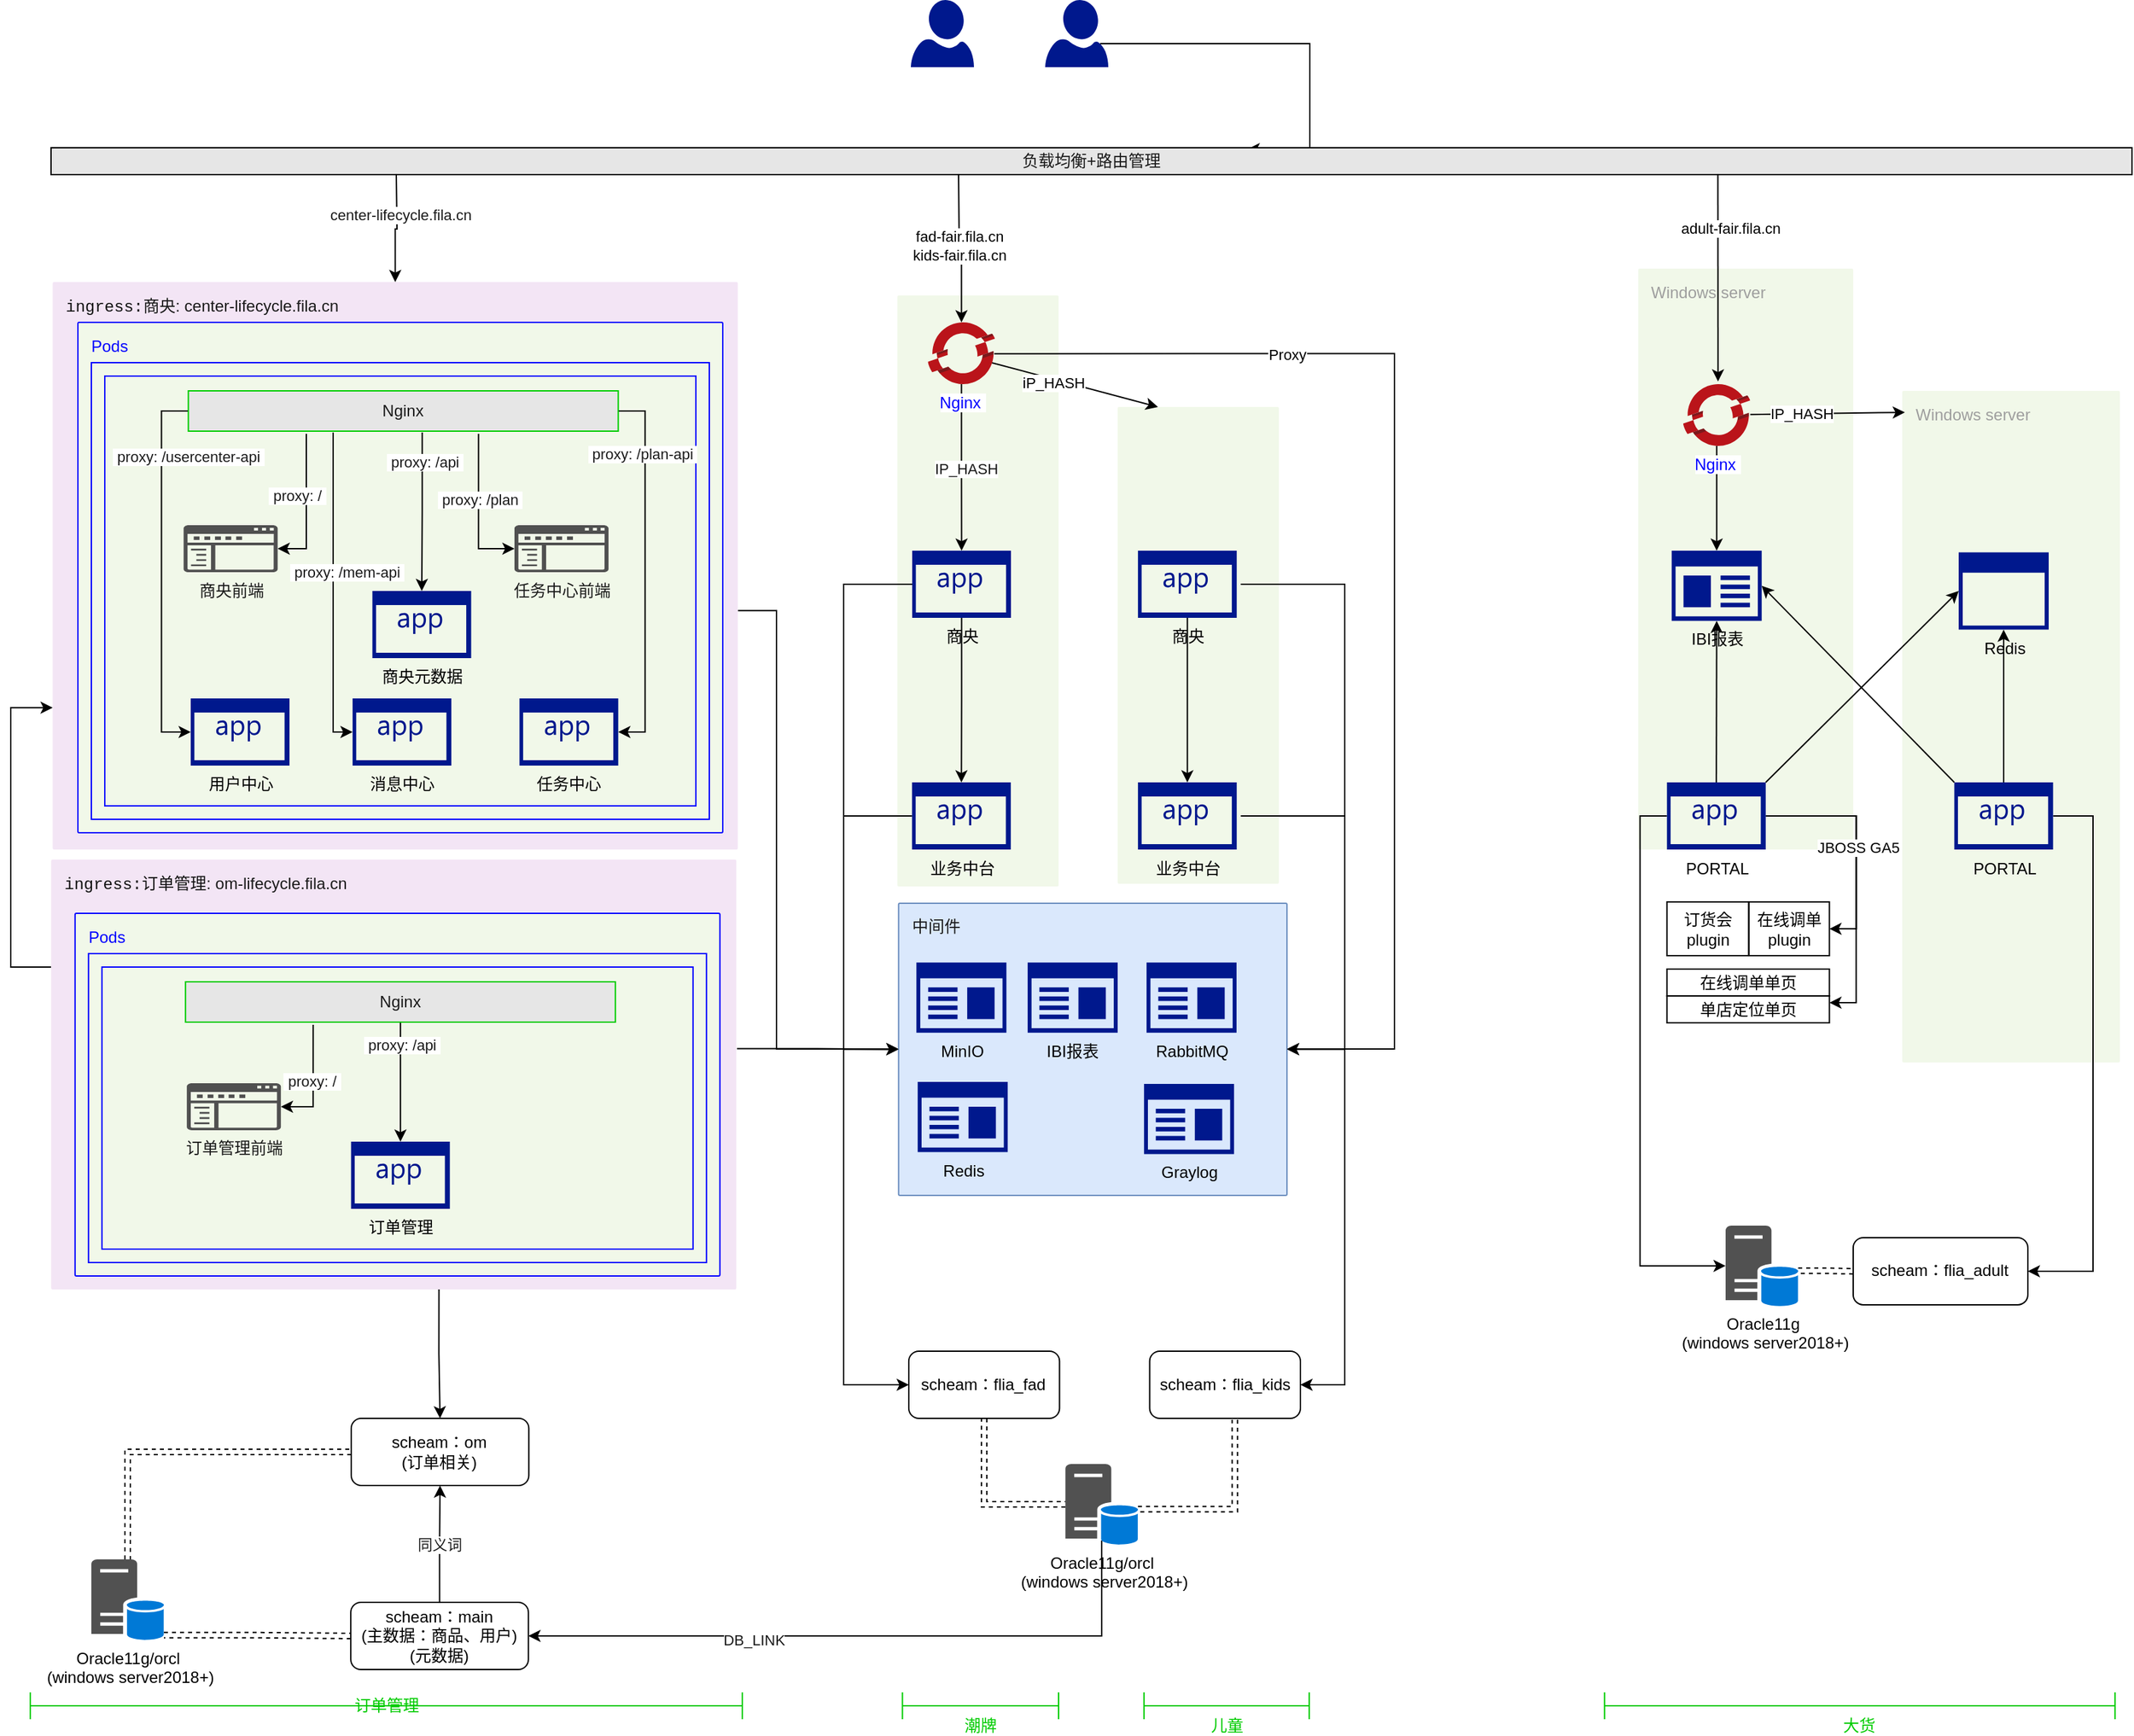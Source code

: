 <mxfile version="15.1.1" type="github">
  <diagram id="Ht1M8jgEwFfnCIfOTk4-" name="Page-1">
    <mxGraphModel dx="1957" dy="445" grid="1" gridSize="10" guides="1" tooltips="1" connect="1" arrows="1" fold="1" page="1" pageScale="1" pageWidth="1169" pageHeight="827" math="0" shadow="0">
      <root>
        <mxCell id="0" />
        <mxCell id="1" parent="0" />
        <mxCell id="BOxT3LTor6TBMMufEwT3-304" value="Windows server" style="sketch=0;points=[[0,0,0],[0.25,0,0],[0.5,0,0],[0.75,0,0],[1,0,0],[1,0.25,0],[1,0.5,0],[1,0.75,0],[1,1,0],[0.75,1,0],[0.5,1,0],[0.25,1,0],[0,1,0],[0,0.75,0],[0,0.5,0],[0,0.25,0]];rounded=1;absoluteArcSize=1;arcSize=2;html=1;strokeColor=none;gradientColor=none;shadow=0;dashed=0;fontSize=12;fontColor=#9E9E9E;align=left;verticalAlign=top;spacing=10;spacingTop=-4;fillColor=#F1F8E9;" vertex="1" parent="1">
          <mxGeometry x="998" y="311" width="162" height="500" as="geometry" />
        </mxCell>
        <mxCell id="BOxT3LTor6TBMMufEwT3-303" value="Windows server" style="sketch=0;points=[[0,0,0],[0.25,0,0],[0.5,0,0],[0.75,0,0],[1,0,0],[1,0.25,0],[1,0.5,0],[1,0.75,0],[1,1,0],[0.75,1,0],[0.5,1,0],[0.25,1,0],[0,1,0],[0,0.75,0],[0,0.5,0],[0,0.25,0]];rounded=1;absoluteArcSize=1;arcSize=2;html=1;strokeColor=none;gradientColor=none;shadow=0;dashed=0;fontSize=12;fontColor=#9E9E9E;align=left;verticalAlign=top;spacing=10;spacingTop=-4;fillColor=#F1F8E9;" vertex="1" parent="1">
          <mxGeometry x="801.48" y="220" width="160" height="432.52" as="geometry" />
        </mxCell>
        <mxCell id="BOxT3LTor6TBMMufEwT3-302" value="" style="sketch=0;points=[[0,0,0],[0.25,0,0],[0.5,0,0],[0.75,0,0],[1,0,0],[1,0.25,0],[1,0.5,0],[1,0.75,0],[1,1,0],[0.75,1,0],[0.5,1,0],[0.25,1,0],[0,1,0],[0,0.75,0],[0,0.5,0],[0,0.25,0]];rounded=1;absoluteArcSize=1;arcSize=2;html=1;strokeColor=none;gradientColor=none;shadow=0;dashed=0;fontSize=12;fontColor=#9E9E9E;align=left;verticalAlign=top;spacing=10;spacingTop=-4;fillColor=#F1F8E9;" vertex="1" parent="1">
          <mxGeometry x="413.96" y="323" width="120" height="355" as="geometry" />
        </mxCell>
        <mxCell id="BOxT3LTor6TBMMufEwT3-301" value="" style="sketch=0;points=[[0,0,0],[0.25,0,0],[0.5,0,0],[0.75,0,0],[1,0,0],[1,0.25,0],[1,0.5,0],[1,0.75,0],[1,1,0],[0.75,1,0],[0.5,1,0],[0.25,1,0],[0,1,0],[0,0.75,0],[0,0.5,0],[0,0.25,0]];rounded=1;absoluteArcSize=1;arcSize=2;html=1;strokeColor=none;gradientColor=none;shadow=0;dashed=0;fontSize=12;fontColor=#9E9E9E;align=left;verticalAlign=top;spacing=10;spacingTop=-4;fillColor=#F1F8E9;" vertex="1" parent="1">
          <mxGeometry x="250" y="240" width="120" height="440" as="geometry" />
        </mxCell>
        <mxCell id="BOxT3LTor6TBMMufEwT3-216" style="edgeStyle=orthogonalEdgeStyle;rounded=0;orthogonalLoop=1;jettySize=auto;html=1;exitX=1;exitY=0.579;exitDx=0;exitDy=0;exitPerimeter=0;fontColor=#1A1A1A;" edge="1" parent="1" source="BOxT3LTor6TBMMufEwT3-173" target="BOxT3LTor6TBMMufEwT3-141">
          <mxGeometry relative="1" as="geometry">
            <Array as="points">
              <mxPoint x="160" y="475" />
              <mxPoint x="160" y="801" />
            </Array>
          </mxGeometry>
        </mxCell>
        <mxCell id="BOxT3LTor6TBMMufEwT3-173" value="&lt;span style=&quot;background-color: inherit ; font-family: &amp;#34;menlo&amp;#34; , &amp;#34;monaco&amp;#34; , &amp;#34;consolas&amp;#34; , &amp;#34;andale mono&amp;#34; , &amp;#34;lucida console&amp;#34; , &amp;#34;courier new&amp;#34; , monospace ; font-size: inherit ; color: rgb(18 , 18 , 18)&quot;&gt;ingress:&lt;/span&gt;&lt;font color=&quot;#1a1a1a&quot;&gt;商央: center-lifecycle.fila.cn&lt;/font&gt;" style="sketch=0;points=[[0,0,0],[0.25,0,0],[0.5,0,0],[0.75,0,0],[1,0,0],[1,0.25,0],[1,0.5,0],[1,0.75,0],[1,1,0],[0.75,1,0],[0.5,1,0],[0.25,1,0],[0,1,0],[0,0.75,0],[0,0.5,0],[0,0.25,0]];rounded=1;absoluteArcSize=1;arcSize=2;html=1;strokeColor=none;gradientColor=none;shadow=0;dashed=0;fontSize=12;fontColor=#9E9E9E;align=left;verticalAlign=top;spacing=10;spacingTop=-4;fillColor=#F3E5F5;" vertex="1" parent="1">
          <mxGeometry x="-378.79" y="230" width="510" height="422.52" as="geometry" />
        </mxCell>
        <mxCell id="BOxT3LTor6TBMMufEwT3-211" value="&lt;font color=&quot;#0000ff&quot;&gt;Pods&lt;/font&gt;" style="sketch=0;points=[[0,0,0],[0.25,0,0],[0.5,0,0],[0.75,0,0],[1,0,0],[1,0.25,0],[1,0.5,0],[1,0.75,0],[1,1,0],[0.75,1,0],[0.5,1,0],[0.25,1,0],[0,1,0],[0,0.75,0],[0,0.5,0],[0,0.25,0]];rounded=1;absoluteArcSize=1;arcSize=2;html=1;gradientColor=none;shadow=0;dashed=0;fontSize=12;fontColor=#9E9E9E;align=left;verticalAlign=top;spacing=10;spacingTop=-4;fillColor=#F1F8E9;strokeColor=#0000FF;" vertex="1" parent="1">
          <mxGeometry x="-360" y="260" width="480" height="380" as="geometry" />
        </mxCell>
        <mxCell id="BOxT3LTor6TBMMufEwT3-214" value="" style="rounded=0;whiteSpace=wrap;html=1;fontColor=#1A1A1A;align=center;verticalAlign=middle;fillColor=none;strokeColor=#0000FF;" vertex="1" parent="1">
          <mxGeometry x="-350" y="290" width="460" height="340" as="geometry" />
        </mxCell>
        <mxCell id="BOxT3LTor6TBMMufEwT3-215" value="" style="rounded=0;whiteSpace=wrap;html=1;fontColor=#1A1A1A;align=center;verticalAlign=middle;fillColor=none;strokeColor=#0000FF;" vertex="1" parent="1">
          <mxGeometry x="-340" y="300" width="440" height="320" as="geometry" />
        </mxCell>
        <mxCell id="BOxT3LTor6TBMMufEwT3-141" value="&lt;font color=&quot;#1a1a1a&quot;&gt;中间件&lt;/font&gt;" style="sketch=0;points=[[0,0,0],[0.25,0,0],[0.5,0,0],[0.75,0,0],[1,0,0],[1,0.25,0],[1,0.5,0],[1,0.75,0],[1,1,0],[0.75,1,0],[0.5,1,0],[0.25,1,0],[0,1,0],[0,0.75,0],[0,0.5,0],[0,0.25,0]];rounded=1;absoluteArcSize=1;arcSize=2;html=1;strokeColor=#6c8ebf;shadow=0;dashed=0;fontSize=12;align=left;verticalAlign=top;spacing=10;spacingTop=-4;fillColor=#dae8fc;" vertex="1" parent="1">
          <mxGeometry x="250.88" y="692.48" width="289.12" height="217.52" as="geometry" />
        </mxCell>
        <mxCell id="BOxT3LTor6TBMMufEwT3-1" value="" style="sketch=0;aspect=fixed;pointerEvents=1;shadow=0;dashed=0;html=1;strokeColor=none;labelPosition=center;verticalLabelPosition=bottom;verticalAlign=top;align=center;fillColor=#00188D;shape=mxgraph.azure.user" vertex="1" parent="1">
          <mxGeometry x="260" y="20" width="47" height="50" as="geometry" />
        </mxCell>
        <mxCell id="BOxT3LTor6TBMMufEwT3-83" style="edgeStyle=orthogonalEdgeStyle;rounded=0;orthogonalLoop=1;jettySize=auto;html=1;entryX=0.575;entryY=0.05;entryDx=0;entryDy=0;entryPerimeter=0;exitX=0.87;exitY=0.65;exitDx=0;exitDy=0;exitPerimeter=0;" edge="1" parent="1" source="BOxT3LTor6TBMMufEwT3-2" target="BOxT3LTor6TBMMufEwT3-23">
          <mxGeometry relative="1" as="geometry">
            <mxPoint x="559.695" y="115.005" as="targetPoint" />
            <Array as="points">
              <mxPoint x="557" y="53" />
            </Array>
          </mxGeometry>
        </mxCell>
        <mxCell id="BOxT3LTor6TBMMufEwT3-2" value="" style="sketch=0;aspect=fixed;pointerEvents=1;shadow=0;dashed=0;html=1;strokeColor=none;labelPosition=center;verticalLabelPosition=bottom;verticalAlign=top;align=center;fillColor=#00188D;shape=mxgraph.azure.user" vertex="1" parent="1">
          <mxGeometry x="360" y="20" width="47" height="50" as="geometry" />
        </mxCell>
        <mxCell id="BOxT3LTor6TBMMufEwT3-16" value="fad-fair.fila.cn&lt;br&gt;kids-fair.fila.cn" style="edgeStyle=orthogonalEdgeStyle;rounded=0;orthogonalLoop=1;jettySize=auto;html=1;" edge="1" parent="1" target="BOxT3LTor6TBMMufEwT3-12">
          <mxGeometry relative="1" as="geometry">
            <mxPoint x="295.5" y="145" as="sourcePoint" />
          </mxGeometry>
        </mxCell>
        <mxCell id="BOxT3LTor6TBMMufEwT3-33" style="edgeStyle=none;rounded=0;orthogonalLoop=1;jettySize=auto;html=1;entryX=0.25;entryY=0;entryDx=0;entryDy=0;entryPerimeter=0;" edge="1" parent="1" target="BOxT3LTor6TBMMufEwT3-302">
          <mxGeometry relative="1" as="geometry">
            <mxPoint x="320" y="290" as="sourcePoint" />
            <mxPoint x="450.032" y="330.6" as="targetPoint" />
          </mxGeometry>
        </mxCell>
        <mxCell id="BOxT3LTor6TBMMufEwT3-155" value="iP_HASH" style="edgeLabel;html=1;align=center;verticalAlign=middle;resizable=0;points=[];" vertex="1" connectable="0" parent="BOxT3LTor6TBMMufEwT3-33">
          <mxGeometry x="-0.251" y="-2" relative="1" as="geometry">
            <mxPoint as="offset" />
          </mxGeometry>
        </mxCell>
        <mxCell id="BOxT3LTor6TBMMufEwT3-140" style="edgeStyle=orthogonalEdgeStyle;rounded=0;orthogonalLoop=1;jettySize=auto;html=1;exitX=0.99;exitY=0.507;exitDx=0;exitDy=0;exitPerimeter=0;" edge="1" parent="1" source="BOxT3LTor6TBMMufEwT3-12">
          <mxGeometry relative="1" as="geometry">
            <mxPoint x="320.5" y="234" as="sourcePoint" />
            <mxPoint x="540" y="801" as="targetPoint" />
            <Array as="points">
              <mxPoint x="620" y="283" />
              <mxPoint x="620" y="801" />
            </Array>
          </mxGeometry>
        </mxCell>
        <mxCell id="BOxT3LTor6TBMMufEwT3-154" value="Proxy" style="edgeLabel;html=1;align=center;verticalAlign=middle;resizable=0;points=[];" vertex="1" connectable="0" parent="BOxT3LTor6TBMMufEwT3-140">
          <mxGeometry x="-0.517" relative="1" as="geometry">
            <mxPoint x="1" as="offset" />
          </mxGeometry>
        </mxCell>
        <mxCell id="BOxT3LTor6TBMMufEwT3-307" style="edgeStyle=orthogonalEdgeStyle;rounded=0;orthogonalLoop=1;jettySize=auto;html=1;entryX=0.5;entryY=0;entryDx=0;entryDy=0;entryPerimeter=0;fontColor=#1A1A1A;" edge="1" parent="1" source="BOxT3LTor6TBMMufEwT3-12" target="BOxT3LTor6TBMMufEwT3-47">
          <mxGeometry relative="1" as="geometry" />
        </mxCell>
        <mxCell id="BOxT3LTor6TBMMufEwT3-308" value="IP_HASH" style="edgeLabel;html=1;align=center;verticalAlign=middle;resizable=0;points=[];fontColor=#1A1A1A;" vertex="1" connectable="0" parent="BOxT3LTor6TBMMufEwT3-307">
          <mxGeometry x="0.007" y="3" relative="1" as="geometry">
            <mxPoint as="offset" />
          </mxGeometry>
        </mxCell>
        <mxCell id="BOxT3LTor6TBMMufEwT3-12" value="&lt;font color=&quot;#0000ff&quot;&gt;Nginx&amp;nbsp;&lt;/font&gt;" style="sketch=0;aspect=fixed;html=1;points=[];align=center;image;fontSize=12;image=img/lib/mscae/OpenShift.svg;fillColor=#F31339;" vertex="1" parent="1">
          <mxGeometry x="272.65" y="260" width="50" height="46" as="geometry" />
        </mxCell>
        <mxCell id="BOxT3LTor6TBMMufEwT3-37" style="edgeStyle=none;rounded=0;orthogonalLoop=1;jettySize=auto;html=1;entryX=0.012;entryY=0.032;entryDx=0;entryDy=0;entryPerimeter=0;" edge="1" parent="1" source="BOxT3LTor6TBMMufEwT3-14" target="BOxT3LTor6TBMMufEwT3-304">
          <mxGeometry relative="1" as="geometry">
            <mxPoint x="1072.952" y="320.6" as="targetPoint" />
          </mxGeometry>
        </mxCell>
        <mxCell id="BOxT3LTor6TBMMufEwT3-135" value="IP_HASH" style="edgeLabel;html=1;align=center;verticalAlign=middle;resizable=0;points=[];" vertex="1" connectable="0" parent="BOxT3LTor6TBMMufEwT3-37">
          <mxGeometry x="-0.349" relative="1" as="geometry">
            <mxPoint as="offset" />
          </mxGeometry>
        </mxCell>
        <mxCell id="BOxT3LTor6TBMMufEwT3-309" style="edgeStyle=orthogonalEdgeStyle;rounded=0;orthogonalLoop=1;jettySize=auto;html=1;entryX=0.5;entryY=0;entryDx=0;entryDy=0;entryPerimeter=0;fontColor=#1A1A1A;" edge="1" parent="1" source="BOxT3LTor6TBMMufEwT3-14" target="BOxT3LTor6TBMMufEwT3-95">
          <mxGeometry relative="1" as="geometry" />
        </mxCell>
        <mxCell id="BOxT3LTor6TBMMufEwT3-14" value="&lt;font color=&quot;#0000ff&quot;&gt;Nginx&amp;nbsp;&lt;/font&gt;" style="sketch=0;aspect=fixed;html=1;points=[];align=center;image;fontSize=12;image=img/lib/mscae/OpenShift.svg;fillColor=#F31339;" vertex="1" parent="1">
          <mxGeometry x="834.86" y="306" width="50" height="46" as="geometry" />
        </mxCell>
        <mxCell id="BOxT3LTor6TBMMufEwT3-21" value="adult-fair.fila.cn" style="endArrow=classic;html=1;entryX=0.52;entryY=-0.043;entryDx=0;entryDy=0;entryPerimeter=0;exitX=0.801;exitY=1;exitDx=0;exitDy=0;exitPerimeter=0;" edge="1" parent="1" source="BOxT3LTor6TBMMufEwT3-23" target="BOxT3LTor6TBMMufEwT3-14">
          <mxGeometry x="-0.48" y="9" width="50" height="50" relative="1" as="geometry">
            <mxPoint x="849.022" y="148.99" as="sourcePoint" />
            <mxPoint x="720" y="150" as="targetPoint" />
            <mxPoint as="offset" />
          </mxGeometry>
        </mxCell>
        <mxCell id="BOxT3LTor6TBMMufEwT3-209" style="edgeStyle=orthogonalEdgeStyle;rounded=0;orthogonalLoop=1;jettySize=auto;html=1;entryX=0.5;entryY=0;entryDx=0;entryDy=0;entryPerimeter=0;fontColor=#1A1A1A;" edge="1" parent="1" target="BOxT3LTor6TBMMufEwT3-173">
          <mxGeometry relative="1" as="geometry">
            <mxPoint x="-123" y="150" as="sourcePoint" />
          </mxGeometry>
        </mxCell>
        <mxCell id="BOxT3LTor6TBMMufEwT3-210" value="center-lifecycle.fila.cn" style="edgeLabel;html=1;align=center;verticalAlign=middle;resizable=0;points=[];fontColor=#1A1A1A;" vertex="1" connectable="0" parent="BOxT3LTor6TBMMufEwT3-209">
          <mxGeometry x="-0.27" y="2" relative="1" as="geometry">
            <mxPoint as="offset" />
          </mxGeometry>
        </mxCell>
        <mxCell id="BOxT3LTor6TBMMufEwT3-23" value="负载均衡+路由管理" style="rounded=0;whiteSpace=wrap;html=1;align=center;fontColor=#1A1A1A;fillColor=#E6E6E6;" vertex="1" parent="1">
          <mxGeometry x="-380" y="130" width="1549" height="20" as="geometry" />
        </mxCell>
        <mxCell id="BOxT3LTor6TBMMufEwT3-120" style="edgeStyle=orthogonalEdgeStyle;rounded=0;orthogonalLoop=1;jettySize=auto;html=1;exitX=0;exitY=0.5;exitDx=0;exitDy=0;exitPerimeter=0;shape=link;dashed=1;entryX=0.5;entryY=1;entryDx=0;entryDy=0;" edge="1" parent="1" source="BOxT3LTor6TBMMufEwT3-40" target="BOxT3LTor6TBMMufEwT3-121">
          <mxGeometry relative="1" as="geometry">
            <mxPoint x="294.48" y="1116" as="targetPoint" />
          </mxGeometry>
        </mxCell>
        <mxCell id="BOxT3LTor6TBMMufEwT3-138" style="edgeStyle=orthogonalEdgeStyle;rounded=0;orthogonalLoop=1;jettySize=auto;html=1;exitX=1;exitY=0.56;exitDx=0;exitDy=0;exitPerimeter=0;entryX=0.565;entryY=1.02;entryDx=0;entryDy=0;entryPerimeter=0;shape=link;dashed=1;" edge="1" parent="1" source="BOxT3LTor6TBMMufEwT3-40" target="BOxT3LTor6TBMMufEwT3-137">
          <mxGeometry relative="1" as="geometry" />
        </mxCell>
        <mxCell id="BOxT3LTor6TBMMufEwT3-166" style="edgeStyle=orthogonalEdgeStyle;rounded=0;orthogonalLoop=1;jettySize=auto;html=1;exitX=0.5;exitY=0.95;exitDx=0;exitDy=0;exitPerimeter=0;entryX=1;entryY=0.5;entryDx=0;entryDy=0;fontColor=#1A1A1A;" edge="1" parent="1" source="BOxT3LTor6TBMMufEwT3-40" target="BOxT3LTor6TBMMufEwT3-162">
          <mxGeometry relative="1" as="geometry">
            <Array as="points">
              <mxPoint x="402" y="1238" />
            </Array>
          </mxGeometry>
        </mxCell>
        <mxCell id="BOxT3LTor6TBMMufEwT3-167" value="DB_LINK" style="edgeLabel;html=1;align=center;verticalAlign=middle;resizable=0;points=[];fontColor=#1A1A1A;" vertex="1" connectable="0" parent="BOxT3LTor6TBMMufEwT3-166">
          <mxGeometry x="0.328" y="2" relative="1" as="geometry">
            <mxPoint y="1" as="offset" />
          </mxGeometry>
        </mxCell>
        <mxCell id="BOxT3LTor6TBMMufEwT3-40" value="Oracle11g/orcl&lt;br&gt;&amp;nbsp;(windows server2018+)" style="sketch=0;pointerEvents=1;shadow=0;dashed=0;html=1;strokeColor=none;labelPosition=center;verticalLabelPosition=bottom;verticalAlign=top;align=center;fillColor=#515151;shape=mxgraph.mscae.system_center.primary_site;" vertex="1" parent="1">
          <mxGeometry x="375.08" y="1110" width="54" height="60" as="geometry" />
        </mxCell>
        <mxCell id="BOxT3LTor6TBMMufEwT3-148" style="edgeStyle=orthogonalEdgeStyle;rounded=0;orthogonalLoop=1;jettySize=auto;html=1;exitX=0.5;exitY=1;exitDx=0;exitDy=0;exitPerimeter=0;entryX=0.5;entryY=0;entryDx=0;entryDy=0;entryPerimeter=0;" edge="1" parent="1" source="BOxT3LTor6TBMMufEwT3-47" target="BOxT3LTor6TBMMufEwT3-48">
          <mxGeometry relative="1" as="geometry" />
        </mxCell>
        <mxCell id="BOxT3LTor6TBMMufEwT3-150" style="edgeStyle=orthogonalEdgeStyle;rounded=0;orthogonalLoop=1;jettySize=auto;html=1;exitX=0;exitY=0.5;exitDx=0;exitDy=0;exitPerimeter=0;entryX=0;entryY=0.5;entryDx=0;entryDy=0;" edge="1" parent="1" source="BOxT3LTor6TBMMufEwT3-47" target="BOxT3LTor6TBMMufEwT3-121">
          <mxGeometry relative="1" as="geometry">
            <Array as="points">
              <mxPoint x="210" y="455" />
              <mxPoint x="210" y="1051" />
            </Array>
          </mxGeometry>
        </mxCell>
        <mxCell id="BOxT3LTor6TBMMufEwT3-47" value="商央" style="sketch=0;aspect=fixed;pointerEvents=1;shadow=0;dashed=0;html=1;strokeColor=none;labelPosition=center;verticalLabelPosition=bottom;verticalAlign=top;align=center;fillColor=#00188D;shape=mxgraph.mscae.enterprise.application" vertex="1" parent="1">
          <mxGeometry x="261.03" y="430" width="73.52" height="50" as="geometry" />
        </mxCell>
        <mxCell id="BOxT3LTor6TBMMufEwT3-171" style="edgeStyle=orthogonalEdgeStyle;rounded=0;orthogonalLoop=1;jettySize=auto;html=1;exitX=0;exitY=0.5;exitDx=0;exitDy=0;exitPerimeter=0;entryX=0;entryY=0.5;entryDx=0;entryDy=0;entryPerimeter=0;fontColor=#1A1A1A;" edge="1" parent="1" source="BOxT3LTor6TBMMufEwT3-48" target="BOxT3LTor6TBMMufEwT3-141">
          <mxGeometry relative="1" as="geometry">
            <Array as="points">
              <mxPoint x="210" y="628" />
              <mxPoint x="210" y="801" />
            </Array>
          </mxGeometry>
        </mxCell>
        <mxCell id="BOxT3LTor6TBMMufEwT3-48" value="业务中台" style="sketch=0;aspect=fixed;pointerEvents=1;shadow=0;dashed=0;html=1;strokeColor=none;labelPosition=center;verticalLabelPosition=bottom;verticalAlign=top;align=center;fillColor=#00188D;shape=mxgraph.mscae.enterprise.application" vertex="1" parent="1">
          <mxGeometry x="260.89" y="602.52" width="73.52" height="50" as="geometry" />
        </mxCell>
        <mxCell id="BOxT3LTor6TBMMufEwT3-149" style="edgeStyle=orthogonalEdgeStyle;rounded=0;orthogonalLoop=1;jettySize=auto;html=1;exitX=0.5;exitY=1;exitDx=0;exitDy=0;exitPerimeter=0;entryX=0.5;entryY=0;entryDx=0;entryDy=0;entryPerimeter=0;" edge="1" parent="1" source="BOxT3LTor6TBMMufEwT3-50" target="BOxT3LTor6TBMMufEwT3-51">
          <mxGeometry relative="1" as="geometry" />
        </mxCell>
        <mxCell id="BOxT3LTor6TBMMufEwT3-151" style="edgeStyle=orthogonalEdgeStyle;rounded=0;orthogonalLoop=1;jettySize=auto;html=1;exitX=1;exitY=0.5;exitDx=0;exitDy=0;exitPerimeter=0;entryX=1;entryY=0.5;entryDx=0;entryDy=0;" edge="1" parent="1" target="BOxT3LTor6TBMMufEwT3-137">
          <mxGeometry relative="1" as="geometry">
            <mxPoint x="505.6" y="455" as="sourcePoint" />
            <mxPoint x="541.64" y="967.48" as="targetPoint" />
            <Array as="points">
              <mxPoint x="583" y="455" />
              <mxPoint x="583" y="1051" />
            </Array>
          </mxGeometry>
        </mxCell>
        <mxCell id="BOxT3LTor6TBMMufEwT3-50" value="商央" style="sketch=0;aspect=fixed;pointerEvents=1;shadow=0;dashed=0;html=1;strokeColor=none;labelPosition=center;verticalLabelPosition=bottom;verticalAlign=top;align=center;fillColor=#00188D;shape=mxgraph.mscae.enterprise.application" vertex="1" parent="1">
          <mxGeometry x="429.08" y="430" width="73.52" height="50" as="geometry" />
        </mxCell>
        <mxCell id="BOxT3LTor6TBMMufEwT3-172" style="edgeStyle=orthogonalEdgeStyle;rounded=0;orthogonalLoop=1;jettySize=auto;html=1;exitX=1;exitY=0.5;exitDx=0;exitDy=0;exitPerimeter=0;fontColor=#1A1A1A;entryX=1;entryY=0.5;entryDx=0;entryDy=0;entryPerimeter=0;" edge="1" parent="1" target="BOxT3LTor6TBMMufEwT3-141">
          <mxGeometry relative="1" as="geometry">
            <mxPoint x="505.6" y="627.52" as="sourcePoint" />
            <mxPoint x="560" y="810" as="targetPoint" />
            <Array as="points">
              <mxPoint x="583" y="628" />
              <mxPoint x="583" y="801" />
            </Array>
          </mxGeometry>
        </mxCell>
        <mxCell id="BOxT3LTor6TBMMufEwT3-51" value="业务中台" style="sketch=0;aspect=fixed;pointerEvents=1;shadow=0;dashed=0;html=1;strokeColor=none;labelPosition=center;verticalLabelPosition=bottom;verticalAlign=top;align=center;fillColor=#00188D;shape=mxgraph.mscae.enterprise.application" vertex="1" parent="1">
          <mxGeometry x="429.08" y="602.52" width="73.52" height="50" as="geometry" />
        </mxCell>
        <mxCell id="BOxT3LTor6TBMMufEwT3-55" value="&lt;font color=&quot;#00cc00&quot;&gt;&lt;br&gt;&lt;br&gt;大货&lt;/font&gt;" style="shape=crossbar;whiteSpace=wrap;html=1;rounded=1;fillColor=none;strokeColor=#00CC00;" vertex="1" parent="1">
          <mxGeometry x="776.36" y="1280" width="380" height="20" as="geometry" />
        </mxCell>
        <mxCell id="BOxT3LTor6TBMMufEwT3-61" value="MinIO" style="sketch=0;aspect=fixed;pointerEvents=1;shadow=0;dashed=0;html=1;strokeColor=none;labelPosition=center;verticalLabelPosition=bottom;verticalAlign=top;align=center;fillColor=#00188D;shape=mxgraph.mscae.enterprise.app_generic;flipH=1;" vertex="1" parent="1">
          <mxGeometry x="264.15" y="736.61" width="67" height="52.26" as="geometry" />
        </mxCell>
        <mxCell id="BOxT3LTor6TBMMufEwT3-62" value="RabbitMQ" style="sketch=0;aspect=fixed;pointerEvents=1;shadow=0;dashed=0;html=1;strokeColor=none;labelPosition=center;verticalLabelPosition=bottom;verticalAlign=top;align=center;fillColor=#00188D;shape=mxgraph.mscae.enterprise.app_generic;flipH=1;" vertex="1" parent="1">
          <mxGeometry x="435.46" y="736.61" width="67" height="52.26" as="geometry" />
        </mxCell>
        <mxCell id="BOxT3LTor6TBMMufEwT3-63" value="Graylog" style="sketch=0;aspect=fixed;pointerEvents=1;shadow=0;dashed=0;html=1;strokeColor=none;labelPosition=center;verticalLabelPosition=bottom;verticalAlign=top;align=center;fillColor=#00188D;shape=mxgraph.mscae.enterprise.app_generic;flipH=1;" vertex="1" parent="1">
          <mxGeometry x="433.6" y="827" width="67" height="52.26" as="geometry" />
        </mxCell>
        <mxCell id="BOxT3LTor6TBMMufEwT3-65" value="IBI报表" style="sketch=0;aspect=fixed;pointerEvents=1;shadow=0;dashed=0;html=1;strokeColor=none;labelPosition=center;verticalLabelPosition=bottom;verticalAlign=top;align=center;fillColor=#00188D;shape=mxgraph.mscae.enterprise.app_generic;flipH=1;" vertex="1" parent="1">
          <mxGeometry x="346.96" y="736.61" width="67" height="52.26" as="geometry" />
        </mxCell>
        <mxCell id="BOxT3LTor6TBMMufEwT3-114" style="edgeStyle=orthogonalEdgeStyle;rounded=0;orthogonalLoop=1;jettySize=auto;html=1;exitX=0;exitY=0.5;exitDx=0;exitDy=0;exitPerimeter=0;entryX=0;entryY=0.5;entryDx=0;entryDy=0;entryPerimeter=0;" edge="1" parent="1" source="BOxT3LTor6TBMMufEwT3-70" target="BOxT3LTor6TBMMufEwT3-99">
          <mxGeometry relative="1" as="geometry" />
        </mxCell>
        <mxCell id="BOxT3LTor6TBMMufEwT3-124" style="edgeStyle=orthogonalEdgeStyle;rounded=0;orthogonalLoop=1;jettySize=auto;html=1;exitX=1;exitY=0.5;exitDx=0;exitDy=0;exitPerimeter=0;entryX=1;entryY=0.5;entryDx=0;entryDy=0;" edge="1" parent="1" source="BOxT3LTor6TBMMufEwT3-70" target="BOxT3LTor6TBMMufEwT3-105">
          <mxGeometry relative="1" as="geometry" />
        </mxCell>
        <mxCell id="BOxT3LTor6TBMMufEwT3-125" style="edgeStyle=orthogonalEdgeStyle;rounded=0;orthogonalLoop=1;jettySize=auto;html=1;entryX=1;entryY=0.25;entryDx=0;entryDy=0;exitX=1;exitY=0.5;exitDx=0;exitDy=0;exitPerimeter=0;" edge="1" parent="1" source="BOxT3LTor6TBMMufEwT3-70" target="BOxT3LTor6TBMMufEwT3-107">
          <mxGeometry relative="1" as="geometry" />
        </mxCell>
        <mxCell id="BOxT3LTor6TBMMufEwT3-126" value="JBOSS GA5" style="edgeLabel;html=1;align=center;verticalAlign=middle;resizable=0;points=[];" vertex="1" connectable="0" parent="BOxT3LTor6TBMMufEwT3-125">
          <mxGeometry x="-0.201" y="1" relative="1" as="geometry">
            <mxPoint as="offset" />
          </mxGeometry>
        </mxCell>
        <mxCell id="BOxT3LTor6TBMMufEwT3-130" style="edgeStyle=none;rounded=0;orthogonalLoop=1;jettySize=auto;html=1;exitX=0.5;exitY=0;exitDx=0;exitDy=0;exitPerimeter=0;entryX=0.5;entryY=1;entryDx=0;entryDy=0;entryPerimeter=0;" edge="1" parent="1" source="BOxT3LTor6TBMMufEwT3-70" target="BOxT3LTor6TBMMufEwT3-95">
          <mxGeometry relative="1" as="geometry" />
        </mxCell>
        <mxCell id="BOxT3LTor6TBMMufEwT3-133" style="edgeStyle=none;rounded=0;orthogonalLoop=1;jettySize=auto;html=1;exitX=1;exitY=0;exitDx=0;exitDy=0;exitPerimeter=0;entryX=0;entryY=0.5;entryDx=0;entryDy=0;entryPerimeter=0;" edge="1" parent="1" source="BOxT3LTor6TBMMufEwT3-70" target="BOxT3LTor6TBMMufEwT3-98">
          <mxGeometry relative="1" as="geometry" />
        </mxCell>
        <mxCell id="BOxT3LTor6TBMMufEwT3-70" value="PORTAL" style="sketch=0;aspect=fixed;pointerEvents=1;shadow=0;dashed=0;html=1;strokeColor=none;labelPosition=center;verticalLabelPosition=bottom;verticalAlign=top;align=center;fillColor=#00188D;shape=mxgraph.mscae.enterprise.application" vertex="1" parent="1">
          <mxGeometry x="822.84" y="602.52" width="73.52" height="50" as="geometry" />
        </mxCell>
        <mxCell id="BOxT3LTor6TBMMufEwT3-115" style="edgeStyle=orthogonalEdgeStyle;rounded=0;orthogonalLoop=1;jettySize=auto;html=1;entryX=1;entryY=0.5;entryDx=0;entryDy=0;exitX=1;exitY=0.5;exitDx=0;exitDy=0;exitPerimeter=0;" edge="1" parent="1" source="BOxT3LTor6TBMMufEwT3-74" target="BOxT3LTor6TBMMufEwT3-111">
          <mxGeometry relative="1" as="geometry">
            <mxPoint x="1140" y="620" as="sourcePoint" />
            <Array as="points">
              <mxPoint x="1140" y="628" />
              <mxPoint x="1140" y="967" />
            </Array>
          </mxGeometry>
        </mxCell>
        <mxCell id="BOxT3LTor6TBMMufEwT3-131" style="edgeStyle=none;rounded=0;orthogonalLoop=1;jettySize=auto;html=1;exitX=0.5;exitY=0;exitDx=0;exitDy=0;exitPerimeter=0;entryX=0.5;entryY=1;entryDx=0;entryDy=0;entryPerimeter=0;" edge="1" parent="1" source="BOxT3LTor6TBMMufEwT3-74" target="BOxT3LTor6TBMMufEwT3-98">
          <mxGeometry relative="1" as="geometry" />
        </mxCell>
        <mxCell id="BOxT3LTor6TBMMufEwT3-136" style="edgeStyle=none;rounded=0;orthogonalLoop=1;jettySize=auto;html=1;exitX=0;exitY=0;exitDx=0;exitDy=0;exitPerimeter=0;entryX=1;entryY=0.5;entryDx=0;entryDy=0;entryPerimeter=0;" edge="1" parent="1" source="BOxT3LTor6TBMMufEwT3-74" target="BOxT3LTor6TBMMufEwT3-95">
          <mxGeometry relative="1" as="geometry" />
        </mxCell>
        <mxCell id="BOxT3LTor6TBMMufEwT3-74" value="PORTAL" style="sketch=0;aspect=fixed;pointerEvents=1;shadow=0;dashed=0;html=1;strokeColor=none;labelPosition=center;verticalLabelPosition=bottom;verticalAlign=top;align=center;fillColor=#00188D;shape=mxgraph.mscae.enterprise.application" vertex="1" parent="1">
          <mxGeometry x="1036.74" y="602.52" width="73.52" height="50" as="geometry" />
        </mxCell>
        <mxCell id="BOxT3LTor6TBMMufEwT3-77" value="&lt;br&gt;&lt;br&gt;潮牌" style="shape=crossbar;whiteSpace=wrap;html=1;rounded=1;fillColor=none;strokeColor=#00CC00;fontColor=#00CC00;" vertex="1" parent="1">
          <mxGeometry x="253.75" y="1280" width="116.25" height="20" as="geometry" />
        </mxCell>
        <mxCell id="BOxT3LTor6TBMMufEwT3-78" value="&lt;br&gt;&lt;br&gt;儿童" style="shape=crossbar;whiteSpace=wrap;html=1;rounded=1;fillColor=none;strokeColor=#00CC00;fontColor=#00CC00;" vertex="1" parent="1">
          <mxGeometry x="433.6" y="1280" width="122.96" height="20" as="geometry" />
        </mxCell>
        <mxCell id="BOxT3LTor6TBMMufEwT3-95" value="IBI报表" style="sketch=0;aspect=fixed;pointerEvents=1;shadow=0;dashed=0;html=1;strokeColor=none;labelPosition=center;verticalLabelPosition=bottom;verticalAlign=top;align=center;fillColor=#00188D;shape=mxgraph.mscae.enterprise.app_generic" vertex="1" parent="1">
          <mxGeometry x="826.36" y="430" width="67" height="52.26" as="geometry" />
        </mxCell>
        <mxCell id="BOxT3LTor6TBMMufEwT3-98" value="Redis" style="sketch=0;aspect=fixed;pointerEvents=1;shadow=0;dashed=0;html=1;strokeColor=none;labelPosition=center;verticalLabelPosition=bottom;verticalAlign=top;align=center;fillColor=#00188D;shape=mxgraph.mscae.enterprise.application_blank" vertex="1" parent="1">
          <mxGeometry x="1040" y="431.19" width="67" height="57.62" as="geometry" />
        </mxCell>
        <mxCell id="BOxT3LTor6TBMMufEwT3-116" style="edgeStyle=orthogonalEdgeStyle;rounded=0;orthogonalLoop=1;jettySize=auto;html=1;exitX=1;exitY=0.56;exitDx=0;exitDy=0;exitPerimeter=0;entryX=0;entryY=0.5;entryDx=0;entryDy=0;dashed=1;shape=link;" edge="1" parent="1" source="BOxT3LTor6TBMMufEwT3-99" target="BOxT3LTor6TBMMufEwT3-111">
          <mxGeometry relative="1" as="geometry" />
        </mxCell>
        <mxCell id="BOxT3LTor6TBMMufEwT3-99" value="Oracle11g&lt;br&gt;&amp;nbsp;(windows server2018+)" style="sketch=0;pointerEvents=1;shadow=0;dashed=0;html=1;strokeColor=none;labelPosition=center;verticalLabelPosition=bottom;verticalAlign=top;align=center;fillColor=#515151;shape=mxgraph.mscae.system_center.primary_site;" vertex="1" parent="1">
          <mxGeometry x="866.52" y="932.48" width="54" height="60" as="geometry" />
        </mxCell>
        <mxCell id="BOxT3LTor6TBMMufEwT3-104" value="订货会plugin" style="rounded=0;whiteSpace=wrap;html=1;fillColor=none;" vertex="1" parent="1">
          <mxGeometry x="822.84" y="691.52" width="60.92" height="40" as="geometry" />
        </mxCell>
        <mxCell id="BOxT3LTor6TBMMufEwT3-105" value="在线调单plugin" style="rounded=0;whiteSpace=wrap;html=1;fillColor=none;" vertex="1" parent="1">
          <mxGeometry x="883.76" y="691.52" width="60" height="40" as="geometry" />
        </mxCell>
        <mxCell id="BOxT3LTor6TBMMufEwT3-106" value="在线调单单页" style="rounded=0;whiteSpace=wrap;html=1;fillColor=none;" vertex="1" parent="1">
          <mxGeometry x="822.84" y="741.52" width="120.92" height="20" as="geometry" />
        </mxCell>
        <mxCell id="BOxT3LTor6TBMMufEwT3-107" value="单店定位单页" style="rounded=0;whiteSpace=wrap;html=1;fillColor=none;" vertex="1" parent="1">
          <mxGeometry x="822.84" y="761.52" width="120.92" height="20" as="geometry" />
        </mxCell>
        <mxCell id="BOxT3LTor6TBMMufEwT3-111" value="scheam：flia_adult" style="rounded=1;whiteSpace=wrap;html=1;fillColor=none;align=center;verticalAlign=middle;" vertex="1" parent="1">
          <mxGeometry x="961.48" y="941.48" width="130" height="50" as="geometry" />
        </mxCell>
        <mxCell id="BOxT3LTor6TBMMufEwT3-121" value="scheam：flia_fad" style="rounded=1;whiteSpace=wrap;html=1;fillColor=none;align=center;verticalAlign=middle;" vertex="1" parent="1">
          <mxGeometry x="258.48" y="1026" width="112.21" height="50" as="geometry" />
        </mxCell>
        <mxCell id="BOxT3LTor6TBMMufEwT3-137" value="scheam：flia_kids" style="rounded=1;whiteSpace=wrap;html=1;fillColor=none;align=center;verticalAlign=middle;" vertex="1" parent="1">
          <mxGeometry x="437.79" y="1026" width="112.21" height="50" as="geometry" />
        </mxCell>
        <mxCell id="BOxT3LTor6TBMMufEwT3-142" value="Redis" style="sketch=0;aspect=fixed;pointerEvents=1;shadow=0;dashed=0;html=1;strokeColor=none;labelPosition=center;verticalLabelPosition=bottom;verticalAlign=top;align=center;fillColor=#00188D;shape=mxgraph.mscae.enterprise.app_generic;flipH=1;" vertex="1" parent="1">
          <mxGeometry x="265.12" y="825.48" width="67" height="52.26" as="geometry" />
        </mxCell>
        <mxCell id="BOxT3LTor6TBMMufEwT3-296" style="edgeStyle=orthogonalEdgeStyle;rounded=0;orthogonalLoop=1;jettySize=auto;html=1;exitX=0.5;exitY=0;exitDx=0;exitDy=0;exitPerimeter=0;entryX=0;entryY=0.5;entryDx=0;entryDy=0;fontColor=#1A1A1A;shape=link;dashed=1;" edge="1" parent="1" source="BOxT3LTor6TBMMufEwT3-158" target="BOxT3LTor6TBMMufEwT3-293">
          <mxGeometry relative="1" as="geometry" />
        </mxCell>
        <mxCell id="BOxT3LTor6TBMMufEwT3-158" value="Oracle11g/orcl&lt;br&gt;&amp;nbsp;(windows server2018+)" style="sketch=0;pointerEvents=1;shadow=0;dashed=0;html=1;strokeColor=none;labelPosition=center;verticalLabelPosition=bottom;verticalAlign=top;align=center;fillColor=#515151;shape=mxgraph.mscae.system_center.primary_site;" vertex="1" parent="1">
          <mxGeometry x="-350" y="1181" width="54" height="60" as="geometry" />
        </mxCell>
        <mxCell id="BOxT3LTor6TBMMufEwT3-159" value="订单管理" style="shape=crossbar;whiteSpace=wrap;html=1;rounded=1;fillColor=none;strokeColor=#00CC00;fontColor=#00CC00;" vertex="1" parent="1">
          <mxGeometry x="-395.43" y="1280" width="530" height="20" as="geometry" />
        </mxCell>
        <mxCell id="BOxT3LTor6TBMMufEwT3-161" style="edgeStyle=orthogonalEdgeStyle;rounded=0;orthogonalLoop=1;jettySize=auto;html=1;exitX=1;exitY=0.94;exitDx=0;exitDy=0;exitPerimeter=0;shape=link;dashed=1;" edge="1" parent="1" source="BOxT3LTor6TBMMufEwT3-158" target="BOxT3LTor6TBMMufEwT3-162">
          <mxGeometry relative="1" as="geometry">
            <mxPoint x="-121.91" y="981" as="targetPoint" />
            <mxPoint x="-91.95" y="957.48" as="sourcePoint" />
          </mxGeometry>
        </mxCell>
        <mxCell id="BOxT3LTor6TBMMufEwT3-294" value="同义词" style="edgeStyle=orthogonalEdgeStyle;rounded=0;orthogonalLoop=1;jettySize=auto;html=1;exitX=0.5;exitY=0;exitDx=0;exitDy=0;entryX=0.5;entryY=1;entryDx=0;entryDy=0;fontColor=#1A1A1A;" edge="1" parent="1" source="BOxT3LTor6TBMMufEwT3-162" target="BOxT3LTor6TBMMufEwT3-293">
          <mxGeometry relative="1" as="geometry" />
        </mxCell>
        <mxCell id="BOxT3LTor6TBMMufEwT3-162" value="scheam：main&lt;br&gt;(主数据：商品、用户)&lt;br&gt;(元数据)" style="rounded=1;whiteSpace=wrap;html=1;fillColor=none;align=center;verticalAlign=middle;" vertex="1" parent="1">
          <mxGeometry x="-156.88" y="1213" width="132.21" height="50" as="geometry" />
        </mxCell>
        <mxCell id="BOxT3LTor6TBMMufEwT3-175" value="用户中心" style="sketch=0;aspect=fixed;pointerEvents=1;shadow=0;dashed=0;html=1;strokeColor=none;labelPosition=center;verticalLabelPosition=bottom;verticalAlign=top;align=center;fillColor=#00188D;shape=mxgraph.mscae.enterprise.application" vertex="1" parent="1">
          <mxGeometry x="-276.03" y="540" width="73.52" height="50" as="geometry" />
        </mxCell>
        <mxCell id="BOxT3LTor6TBMMufEwT3-177" value="消息中心" style="sketch=0;aspect=fixed;pointerEvents=1;shadow=0;dashed=0;html=1;strokeColor=none;labelPosition=center;verticalLabelPosition=bottom;verticalAlign=top;align=center;fillColor=#00188D;shape=mxgraph.mscae.enterprise.application" vertex="1" parent="1">
          <mxGeometry x="-155.55" y="540" width="73.52" height="50" as="geometry" />
        </mxCell>
        <mxCell id="BOxT3LTor6TBMMufEwT3-178" value="任务中心" style="sketch=0;aspect=fixed;pointerEvents=1;shadow=0;dashed=0;html=1;strokeColor=none;labelPosition=center;verticalLabelPosition=bottom;verticalAlign=top;align=center;fillColor=#00188D;shape=mxgraph.mscae.enterprise.application" vertex="1" parent="1">
          <mxGeometry x="-31.31" y="540" width="73.52" height="50" as="geometry" />
        </mxCell>
        <mxCell id="BOxT3LTor6TBMMufEwT3-196" style="edgeStyle=orthogonalEdgeStyle;rounded=0;orthogonalLoop=1;jettySize=auto;html=1;exitX=0;exitY=0.5;exitDx=0;exitDy=0;entryX=0;entryY=0.5;entryDx=0;entryDy=0;entryPerimeter=0;fontColor=#1A1A1A;" edge="1" parent="1" source="BOxT3LTor6TBMMufEwT3-182" target="BOxT3LTor6TBMMufEwT3-175">
          <mxGeometry relative="1" as="geometry" />
        </mxCell>
        <mxCell id="BOxT3LTor6TBMMufEwT3-203" value="&amp;nbsp;proxy: /usercenter-api&amp;nbsp;" style="edgeLabel;html=1;align=center;verticalAlign=middle;resizable=0;points=[];fontColor=#1A1A1A;" vertex="1" connectable="0" parent="BOxT3LTor6TBMMufEwT3-196">
          <mxGeometry x="-0.669" y="1" relative="1" as="geometry">
            <mxPoint x="19" y="7" as="offset" />
          </mxGeometry>
        </mxCell>
        <mxCell id="BOxT3LTor6TBMMufEwT3-197" style="edgeStyle=orthogonalEdgeStyle;rounded=0;orthogonalLoop=1;jettySize=auto;html=1;exitX=0.544;exitY=1.033;exitDx=0;exitDy=0;entryX=0.5;entryY=0;entryDx=0;entryDy=0;entryPerimeter=0;fontColor=#1A1A1A;exitPerimeter=0;" edge="1" parent="1" source="BOxT3LTor6TBMMufEwT3-182" target="BOxT3LTor6TBMMufEwT3-193">
          <mxGeometry relative="1" as="geometry" />
        </mxCell>
        <mxCell id="BOxT3LTor6TBMMufEwT3-198" value="&amp;nbsp;proxy: /api&amp;nbsp;" style="edgeLabel;html=1;align=center;verticalAlign=middle;resizable=0;points=[];fontColor=#1A1A1A;" vertex="1" connectable="0" parent="BOxT3LTor6TBMMufEwT3-197">
          <mxGeometry x="-0.629" y="1" relative="1" as="geometry">
            <mxPoint as="offset" />
          </mxGeometry>
        </mxCell>
        <mxCell id="BOxT3LTor6TBMMufEwT3-200" style="edgeStyle=orthogonalEdgeStyle;rounded=0;orthogonalLoop=1;jettySize=auto;html=1;exitX=1;exitY=0.5;exitDx=0;exitDy=0;entryX=1;entryY=0.5;entryDx=0;entryDy=0;entryPerimeter=0;fontColor=#1A1A1A;" edge="1" parent="1" source="BOxT3LTor6TBMMufEwT3-182" target="BOxT3LTor6TBMMufEwT3-178">
          <mxGeometry relative="1" as="geometry" />
        </mxCell>
        <mxCell id="BOxT3LTor6TBMMufEwT3-201" value="&amp;nbsp;proxy: /plan-api&amp;nbsp;" style="edgeLabel;html=1;align=center;verticalAlign=middle;resizable=0;points=[];fontColor=#1A1A1A;" vertex="1" connectable="0" parent="BOxT3LTor6TBMMufEwT3-200">
          <mxGeometry x="-0.628" y="-2" relative="1" as="geometry">
            <mxPoint as="offset" />
          </mxGeometry>
        </mxCell>
        <mxCell id="BOxT3LTor6TBMMufEwT3-204" style="edgeStyle=orthogonalEdgeStyle;rounded=0;orthogonalLoop=1;jettySize=auto;html=1;entryX=1;entryY=0.5;entryDx=0;entryDy=0;entryPerimeter=0;fontColor=#1A1A1A;" edge="1" parent="1" target="BOxT3LTor6TBMMufEwT3-191">
          <mxGeometry relative="1" as="geometry">
            <mxPoint x="-190" y="343" as="sourcePoint" />
            <Array as="points">
              <mxPoint x="-190" y="343" />
              <mxPoint x="-190" y="429" />
            </Array>
          </mxGeometry>
        </mxCell>
        <mxCell id="BOxT3LTor6TBMMufEwT3-205" value="&amp;nbsp;proxy: /&amp;nbsp;" style="edgeLabel;html=1;align=center;verticalAlign=middle;resizable=0;points=[];fontColor=#1A1A1A;" vertex="1" connectable="0" parent="BOxT3LTor6TBMMufEwT3-204">
          <mxGeometry x="-0.007" y="-1" relative="1" as="geometry">
            <mxPoint x="-6" y="-7" as="offset" />
          </mxGeometry>
        </mxCell>
        <mxCell id="BOxT3LTor6TBMMufEwT3-207" style="edgeStyle=orthogonalEdgeStyle;rounded=0;orthogonalLoop=1;jettySize=auto;html=1;entryX=0;entryY=0.5;entryDx=0;entryDy=0;entryPerimeter=0;fontColor=#1A1A1A;exitX=0.675;exitY=1.067;exitDx=0;exitDy=0;exitPerimeter=0;" edge="1" parent="1" source="BOxT3LTor6TBMMufEwT3-182" target="BOxT3LTor6TBMMufEwT3-192">
          <mxGeometry relative="1" as="geometry" />
        </mxCell>
        <mxCell id="BOxT3LTor6TBMMufEwT3-208" value="&amp;nbsp;proxy: /plan&amp;nbsp;" style="edgeLabel;html=1;align=center;verticalAlign=middle;resizable=0;points=[];fontColor=#1A1A1A;" vertex="1" connectable="0" parent="BOxT3LTor6TBMMufEwT3-207">
          <mxGeometry x="-0.127" y="1" relative="1" as="geometry">
            <mxPoint as="offset" />
          </mxGeometry>
        </mxCell>
        <mxCell id="BOxT3LTor6TBMMufEwT3-267" style="edgeStyle=orthogonalEdgeStyle;rounded=0;orthogonalLoop=1;jettySize=auto;html=1;entryX=0;entryY=0.5;entryDx=0;entryDy=0;entryPerimeter=0;fontColor=#1A1A1A;" edge="1" parent="1" target="BOxT3LTor6TBMMufEwT3-177">
          <mxGeometry relative="1" as="geometry">
            <mxPoint x="-170" y="342" as="sourcePoint" />
            <Array as="points">
              <mxPoint x="-170" y="565" />
            </Array>
          </mxGeometry>
        </mxCell>
        <mxCell id="BOxT3LTor6TBMMufEwT3-269" value="&amp;nbsp;proxy: /mem-api&amp;nbsp;" style="edgeLabel;html=1;align=center;verticalAlign=middle;resizable=0;points=[];fontColor=#1A1A1A;" vertex="1" connectable="0" parent="BOxT3LTor6TBMMufEwT3-267">
          <mxGeometry x="-0.228" y="-2" relative="1" as="geometry">
            <mxPoint x="12" y="12" as="offset" />
          </mxGeometry>
        </mxCell>
        <mxCell id="BOxT3LTor6TBMMufEwT3-182" value="Nginx" style="rounded=0;whiteSpace=wrap;html=1;fontColor=#1A1A1A;strokeColor=#00CC00;fillColor=#E6E6E6;align=center;verticalAlign=middle;" vertex="1" parent="1">
          <mxGeometry x="-277.79" y="311" width="320" height="30" as="geometry" />
        </mxCell>
        <mxCell id="BOxT3LTor6TBMMufEwT3-191" value="商央前端" style="sketch=0;pointerEvents=1;shadow=0;dashed=0;html=1;strokeColor=none;labelPosition=center;verticalLabelPosition=bottom;verticalAlign=top;align=center;fillColor=#505050;shape=mxgraph.mscae.intune.company_portal;fontColor=#1A1A1A;" vertex="1" parent="1">
          <mxGeometry x="-281.31" y="411" width="70" height="35" as="geometry" />
        </mxCell>
        <mxCell id="BOxT3LTor6TBMMufEwT3-192" value="任务中心前端" style="sketch=0;pointerEvents=1;shadow=0;dashed=0;html=1;strokeColor=none;labelPosition=center;verticalLabelPosition=bottom;verticalAlign=top;align=center;fillColor=#505050;shape=mxgraph.mscae.intune.company_portal;fontColor=#1A1A1A;" vertex="1" parent="1">
          <mxGeometry x="-35.03" y="411" width="70" height="35" as="geometry" />
        </mxCell>
        <mxCell id="BOxT3LTor6TBMMufEwT3-193" value="商央元数据" style="sketch=0;aspect=fixed;pointerEvents=1;shadow=0;dashed=0;html=1;strokeColor=none;labelPosition=center;verticalLabelPosition=bottom;verticalAlign=top;align=center;fillColor=#00188D;shape=mxgraph.mscae.enterprise.application" vertex="1" parent="1">
          <mxGeometry x="-140.79" y="460" width="73.52" height="50" as="geometry" />
        </mxCell>
        <mxCell id="BOxT3LTor6TBMMufEwT3-295" style="edgeStyle=orthogonalEdgeStyle;rounded=0;orthogonalLoop=1;jettySize=auto;html=1;entryX=0.5;entryY=0;entryDx=0;entryDy=0;fontColor=#1A1A1A;exitX=0.566;exitY=1;exitDx=0;exitDy=0;exitPerimeter=0;" edge="1" parent="1" source="BOxT3LTor6TBMMufEwT3-276" target="BOxT3LTor6TBMMufEwT3-293">
          <mxGeometry relative="1" as="geometry">
            <mxPoint x="-90" y="1080" as="sourcePoint" />
          </mxGeometry>
        </mxCell>
        <mxCell id="BOxT3LTor6TBMMufEwT3-297" style="edgeStyle=orthogonalEdgeStyle;rounded=0;orthogonalLoop=1;jettySize=auto;html=1;exitX=1.001;exitY=0.44;exitDx=0;exitDy=0;exitPerimeter=0;entryX=0;entryY=0.5;entryDx=0;entryDy=0;entryPerimeter=0;fontColor=#1A1A1A;" edge="1" parent="1" source="BOxT3LTor6TBMMufEwT3-276" target="BOxT3LTor6TBMMufEwT3-141">
          <mxGeometry relative="1" as="geometry">
            <Array as="points" />
          </mxGeometry>
        </mxCell>
        <mxCell id="BOxT3LTor6TBMMufEwT3-299" style="edgeStyle=orthogonalEdgeStyle;rounded=0;orthogonalLoop=1;jettySize=auto;html=1;exitX=0;exitY=0.25;exitDx=0;exitDy=0;exitPerimeter=0;entryX=0;entryY=0.75;entryDx=0;entryDy=0;entryPerimeter=0;fontColor=#1A1A1A;" edge="1" parent="1" source="BOxT3LTor6TBMMufEwT3-276" target="BOxT3LTor6TBMMufEwT3-173">
          <mxGeometry relative="1" as="geometry">
            <Array as="points">
              <mxPoint x="-410" y="740" />
              <mxPoint x="-410" y="547" />
            </Array>
          </mxGeometry>
        </mxCell>
        <mxCell id="BOxT3LTor6TBMMufEwT3-276" value="&lt;span style=&quot;background-color: inherit ; font-family: &amp;#34;menlo&amp;#34; , &amp;#34;monaco&amp;#34; , &amp;#34;consolas&amp;#34; , &amp;#34;andale mono&amp;#34; , &amp;#34;lucida console&amp;#34; , &amp;#34;courier new&amp;#34; , monospace ; font-size: inherit ; color: rgb(18 , 18 , 18)&quot;&gt;ingress:订单管理&lt;/span&gt;&lt;font color=&quot;#1a1a1a&quot;&gt;: om-lifecycle.fila.cn&lt;/font&gt;" style="sketch=0;points=[[0,0,0],[0.25,0,0],[0.5,0,0],[0.75,0,0],[1,0,0],[1,0.25,0],[1,0.5,0],[1,0.75,0],[1,1,0],[0.75,1,0],[0.5,1,0],[0.25,1,0],[0,1,0],[0,0.75,0],[0,0.5,0],[0,0.25,0]];rounded=1;absoluteArcSize=1;arcSize=2;html=1;strokeColor=none;gradientColor=none;shadow=0;dashed=0;fontSize=12;fontColor=#9E9E9E;align=left;verticalAlign=top;spacing=10;spacingTop=-4;fillColor=#F3E5F5;" vertex="1" parent="1">
          <mxGeometry x="-379.91" y="660" width="510" height="320" as="geometry" />
        </mxCell>
        <mxCell id="BOxT3LTor6TBMMufEwT3-277" value="&lt;font color=&quot;#0000ff&quot;&gt;Pods&lt;/font&gt;" style="sketch=0;points=[[0,0,0],[0.25,0,0],[0.5,0,0],[0.75,0,0],[1,0,0],[1,0.25,0],[1,0.5,0],[1,0.75,0],[1,1,0],[0.75,1,0],[0.5,1,0],[0.25,1,0],[0,1,0],[0,0.75,0],[0,0.5,0],[0,0.25,0]];rounded=1;absoluteArcSize=1;arcSize=2;html=1;gradientColor=none;shadow=0;dashed=0;fontSize=12;fontColor=#9E9E9E;align=left;verticalAlign=top;spacing=10;spacingTop=-4;fillColor=#F1F8E9;strokeColor=#0000FF;" vertex="1" parent="1">
          <mxGeometry x="-362.12" y="700" width="480" height="270" as="geometry" />
        </mxCell>
        <mxCell id="BOxT3LTor6TBMMufEwT3-278" value="" style="rounded=0;whiteSpace=wrap;html=1;fontColor=#1A1A1A;align=center;verticalAlign=middle;fillColor=none;strokeColor=#0000FF;" vertex="1" parent="1">
          <mxGeometry x="-352.12" y="730" width="460" height="230" as="geometry" />
        </mxCell>
        <mxCell id="BOxT3LTor6TBMMufEwT3-279" value="" style="rounded=0;whiteSpace=wrap;html=1;fontColor=#1A1A1A;align=center;verticalAlign=middle;fillColor=none;strokeColor=#0000FF;" vertex="1" parent="1">
          <mxGeometry x="-342.12" y="740" width="440" height="210" as="geometry" />
        </mxCell>
        <mxCell id="BOxT3LTor6TBMMufEwT3-280" style="edgeStyle=orthogonalEdgeStyle;rounded=0;orthogonalLoop=1;jettySize=auto;html=1;exitX=0.5;exitY=1;exitDx=0;exitDy=0;entryX=0.5;entryY=0;entryDx=0;entryDy=0;entryPerimeter=0;fontColor=#1A1A1A;" edge="1" parent="1" source="BOxT3LTor6TBMMufEwT3-284" target="BOxT3LTor6TBMMufEwT3-289">
          <mxGeometry relative="1" as="geometry" />
        </mxCell>
        <mxCell id="BOxT3LTor6TBMMufEwT3-281" value="&amp;nbsp;proxy: /api&amp;nbsp;" style="edgeLabel;html=1;align=center;verticalAlign=middle;resizable=0;points=[];fontColor=#1A1A1A;" vertex="1" connectable="0" parent="BOxT3LTor6TBMMufEwT3-280">
          <mxGeometry x="-0.629" y="1" relative="1" as="geometry">
            <mxPoint as="offset" />
          </mxGeometry>
        </mxCell>
        <mxCell id="BOxT3LTor6TBMMufEwT3-282" style="edgeStyle=orthogonalEdgeStyle;rounded=0;orthogonalLoop=1;jettySize=auto;html=1;exitX=0.297;exitY=1.067;exitDx=0;exitDy=0;entryX=1;entryY=0.5;entryDx=0;entryDy=0;entryPerimeter=0;fontColor=#1A1A1A;exitPerimeter=0;" edge="1" parent="1" source="BOxT3LTor6TBMMufEwT3-284" target="BOxT3LTor6TBMMufEwT3-285">
          <mxGeometry relative="1" as="geometry" />
        </mxCell>
        <mxCell id="BOxT3LTor6TBMMufEwT3-283" value="&amp;nbsp;proxy: /&amp;nbsp;" style="edgeLabel;html=1;align=center;verticalAlign=middle;resizable=0;points=[];fontColor=#1A1A1A;" vertex="1" connectable="0" parent="BOxT3LTor6TBMMufEwT3-282">
          <mxGeometry x="-0.007" y="-1" relative="1" as="geometry">
            <mxPoint as="offset" />
          </mxGeometry>
        </mxCell>
        <mxCell id="BOxT3LTor6TBMMufEwT3-284" value="Nginx" style="rounded=0;whiteSpace=wrap;html=1;fontColor=#1A1A1A;strokeColor=#00CC00;fillColor=#E6E6E6;align=center;verticalAlign=middle;" vertex="1" parent="1">
          <mxGeometry x="-279.91" y="751" width="320" height="30" as="geometry" />
        </mxCell>
        <mxCell id="BOxT3LTor6TBMMufEwT3-285" value="订单管理前端" style="sketch=0;pointerEvents=1;shadow=0;dashed=0;html=1;strokeColor=none;labelPosition=center;verticalLabelPosition=bottom;verticalAlign=top;align=center;fillColor=#505050;shape=mxgraph.mscae.intune.company_portal;fontColor=#1A1A1A;" vertex="1" parent="1">
          <mxGeometry x="-278.91" y="826.48" width="70" height="35" as="geometry" />
        </mxCell>
        <mxCell id="BOxT3LTor6TBMMufEwT3-289" value="订单管理" style="sketch=0;aspect=fixed;pointerEvents=1;shadow=0;dashed=0;html=1;strokeColor=none;labelPosition=center;verticalLabelPosition=bottom;verticalAlign=top;align=center;fillColor=#00188D;shape=mxgraph.mscae.enterprise.application" vertex="1" parent="1">
          <mxGeometry x="-156.67" y="870" width="73.52" height="50" as="geometry" />
        </mxCell>
        <mxCell id="BOxT3LTor6TBMMufEwT3-293" value="scheam：om&lt;br&gt;(订单相关)" style="rounded=1;whiteSpace=wrap;html=1;fillColor=none;align=center;verticalAlign=middle;" vertex="1" parent="1">
          <mxGeometry x="-156.55" y="1076" width="132.21" height="50" as="geometry" />
        </mxCell>
      </root>
    </mxGraphModel>
  </diagram>
</mxfile>
